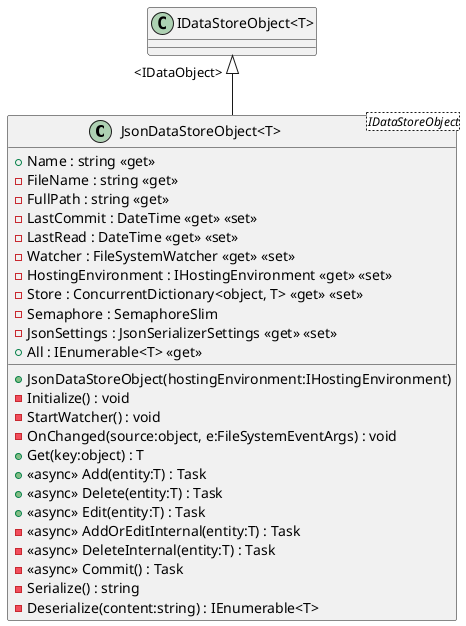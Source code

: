 @startuml
class "JsonDataStoreObject<T>"<IDataStoreObject> {
    + Name : string <<get>>
    - FileName : string <<get>>
    - FullPath : string <<get>>
    - LastCommit : DateTime <<get>> <<set>>
    - LastRead : DateTime <<get>> <<set>>
    - Watcher : FileSystemWatcher <<get>> <<set>>
    - HostingEnvironment : IHostingEnvironment <<get>> <<set>>
    - Store : ConcurrentDictionary<object, T> <<get>> <<set>>
    - Semaphore : SemaphoreSlim
    - JsonSettings : JsonSerializerSettings <<get>> <<set>>
    + JsonDataStoreObject(hostingEnvironment:IHostingEnvironment)
    - Initialize() : void
    - StartWatcher() : void
    - OnChanged(source:object, e:FileSystemEventArgs) : void
    + All : IEnumerable<T> <<get>>
    + Get(key:object) : T
    + <<async>> Add(entity:T) : Task
    + <<async>> Delete(entity:T) : Task
    + <<async>> Edit(entity:T) : Task
    - <<async>> AddOrEditInternal(entity:T) : Task
    - <<async>> DeleteInternal(entity:T) : Task
    - <<async>> Commit() : Task
    - Serialize() : string
    - Deserialize(content:string) : IEnumerable<T>
}
"IDataStoreObject<T>" "<IDataObject>" <|-- "JsonDataStoreObject<T>"
@enduml
